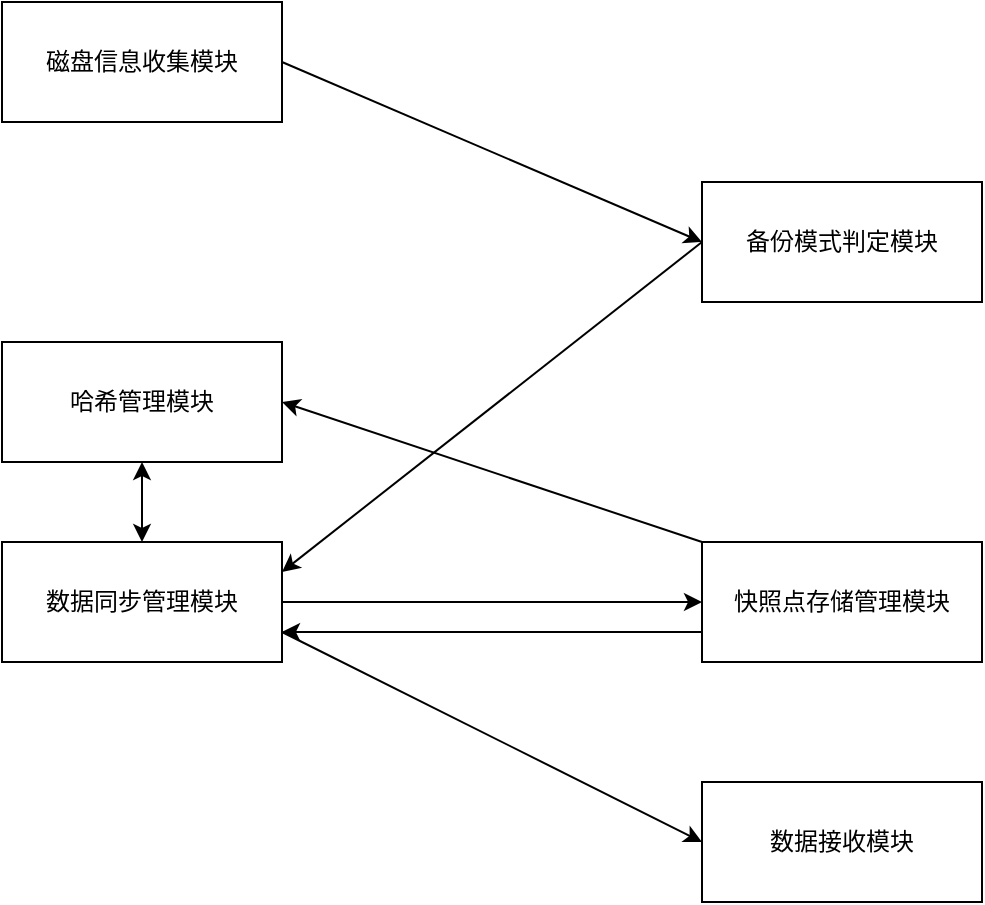 <mxfile version="20.7.4" type="github">
  <diagram id="JlV9xp31JNbup2TsQgLn" name="第 1 页">
    <mxGraphModel dx="1221" dy="737" grid="1" gridSize="10" guides="1" tooltips="1" connect="1" arrows="1" fold="1" page="1" pageScale="1" pageWidth="827" pageHeight="1169" math="0" shadow="0">
      <root>
        <mxCell id="0" />
        <mxCell id="1" parent="0" />
        <mxCell id="UyoFnzAmp_kW931WvYQB-1" value="磁盘信息收集模块" style="rounded=0;whiteSpace=wrap;html=1;align=center;" vertex="1" parent="1">
          <mxGeometry x="150" y="110" width="140" height="60" as="geometry" />
        </mxCell>
        <mxCell id="UyoFnzAmp_kW931WvYQB-2" value="备份模式判定模块" style="rounded=0;whiteSpace=wrap;html=1;" vertex="1" parent="1">
          <mxGeometry x="500" y="200" width="140" height="60" as="geometry" />
        </mxCell>
        <mxCell id="UyoFnzAmp_kW931WvYQB-3" value="数据同步管理模块" style="rounded=0;whiteSpace=wrap;html=1;" vertex="1" parent="1">
          <mxGeometry x="150" y="380" width="140" height="60" as="geometry" />
        </mxCell>
        <mxCell id="UyoFnzAmp_kW931WvYQB-4" value="快照点存储管理模块" style="rounded=0;whiteSpace=wrap;html=1;" vertex="1" parent="1">
          <mxGeometry x="500" y="380" width="140" height="60" as="geometry" />
        </mxCell>
        <mxCell id="UyoFnzAmp_kW931WvYQB-5" value="哈希管理模块" style="rounded=0;whiteSpace=wrap;html=1;" vertex="1" parent="1">
          <mxGeometry x="150" y="280" width="140" height="60" as="geometry" />
        </mxCell>
        <mxCell id="UyoFnzAmp_kW931WvYQB-6" value="数据接收模块" style="rounded=0;whiteSpace=wrap;html=1;" vertex="1" parent="1">
          <mxGeometry x="500" y="500" width="140" height="60" as="geometry" />
        </mxCell>
        <mxCell id="UyoFnzAmp_kW931WvYQB-7" value="" style="endArrow=classic;html=1;rounded=0;exitX=1;exitY=0.5;exitDx=0;exitDy=0;entryX=0;entryY=0.5;entryDx=0;entryDy=0;" edge="1" parent="1" source="UyoFnzAmp_kW931WvYQB-1" target="UyoFnzAmp_kW931WvYQB-2">
          <mxGeometry width="50" height="50" relative="1" as="geometry">
            <mxPoint x="390" y="280" as="sourcePoint" />
            <mxPoint x="440" y="230" as="targetPoint" />
          </mxGeometry>
        </mxCell>
        <mxCell id="UyoFnzAmp_kW931WvYQB-8" value="" style="endArrow=classic;html=1;rounded=0;exitX=0;exitY=0.5;exitDx=0;exitDy=0;entryX=1;entryY=0.25;entryDx=0;entryDy=0;" edge="1" parent="1" source="UyoFnzAmp_kW931WvYQB-2" target="UyoFnzAmp_kW931WvYQB-3">
          <mxGeometry width="50" height="50" relative="1" as="geometry">
            <mxPoint x="390" y="280" as="sourcePoint" />
            <mxPoint x="440" y="230" as="targetPoint" />
          </mxGeometry>
        </mxCell>
        <mxCell id="UyoFnzAmp_kW931WvYQB-9" value="" style="endArrow=classic;html=1;rounded=0;exitX=1;exitY=0.5;exitDx=0;exitDy=0;entryX=0;entryY=0.5;entryDx=0;entryDy=0;" edge="1" parent="1" source="UyoFnzAmp_kW931WvYQB-3" target="UyoFnzAmp_kW931WvYQB-4">
          <mxGeometry width="50" height="50" relative="1" as="geometry">
            <mxPoint x="390" y="280" as="sourcePoint" />
            <mxPoint x="440" y="230" as="targetPoint" />
          </mxGeometry>
        </mxCell>
        <mxCell id="UyoFnzAmp_kW931WvYQB-10" value="" style="endArrow=classic;html=1;rounded=0;exitX=0;exitY=0.75;exitDx=0;exitDy=0;entryX=1;entryY=0.75;entryDx=0;entryDy=0;" edge="1" parent="1" source="UyoFnzAmp_kW931WvYQB-4" target="UyoFnzAmp_kW931WvYQB-3">
          <mxGeometry width="50" height="50" relative="1" as="geometry">
            <mxPoint x="390" y="280" as="sourcePoint" />
            <mxPoint x="440" y="230" as="targetPoint" />
          </mxGeometry>
        </mxCell>
        <mxCell id="UyoFnzAmp_kW931WvYQB-11" value="" style="endArrow=classic;html=1;rounded=0;exitX=1;exitY=0.75;exitDx=0;exitDy=0;entryX=0;entryY=0.5;entryDx=0;entryDy=0;" edge="1" parent="1" source="UyoFnzAmp_kW931WvYQB-3" target="UyoFnzAmp_kW931WvYQB-6">
          <mxGeometry width="50" height="50" relative="1" as="geometry">
            <mxPoint x="390" y="280" as="sourcePoint" />
            <mxPoint x="440" y="230" as="targetPoint" />
          </mxGeometry>
        </mxCell>
        <mxCell id="UyoFnzAmp_kW931WvYQB-12" value="" style="endArrow=classic;html=1;rounded=0;exitX=0;exitY=0;exitDx=0;exitDy=0;entryX=1;entryY=0.5;entryDx=0;entryDy=0;" edge="1" parent="1" source="UyoFnzAmp_kW931WvYQB-4" target="UyoFnzAmp_kW931WvYQB-5">
          <mxGeometry width="50" height="50" relative="1" as="geometry">
            <mxPoint x="390" y="380" as="sourcePoint" />
            <mxPoint x="440" y="330" as="targetPoint" />
          </mxGeometry>
        </mxCell>
        <mxCell id="UyoFnzAmp_kW931WvYQB-13" value="" style="endArrow=classic;startArrow=classic;html=1;rounded=0;exitX=0.5;exitY=0;exitDx=0;exitDy=0;" edge="1" parent="1" source="UyoFnzAmp_kW931WvYQB-3" target="UyoFnzAmp_kW931WvYQB-5">
          <mxGeometry width="50" height="50" relative="1" as="geometry">
            <mxPoint x="390" y="380" as="sourcePoint" />
            <mxPoint x="440" y="330" as="targetPoint" />
          </mxGeometry>
        </mxCell>
      </root>
    </mxGraphModel>
  </diagram>
</mxfile>
